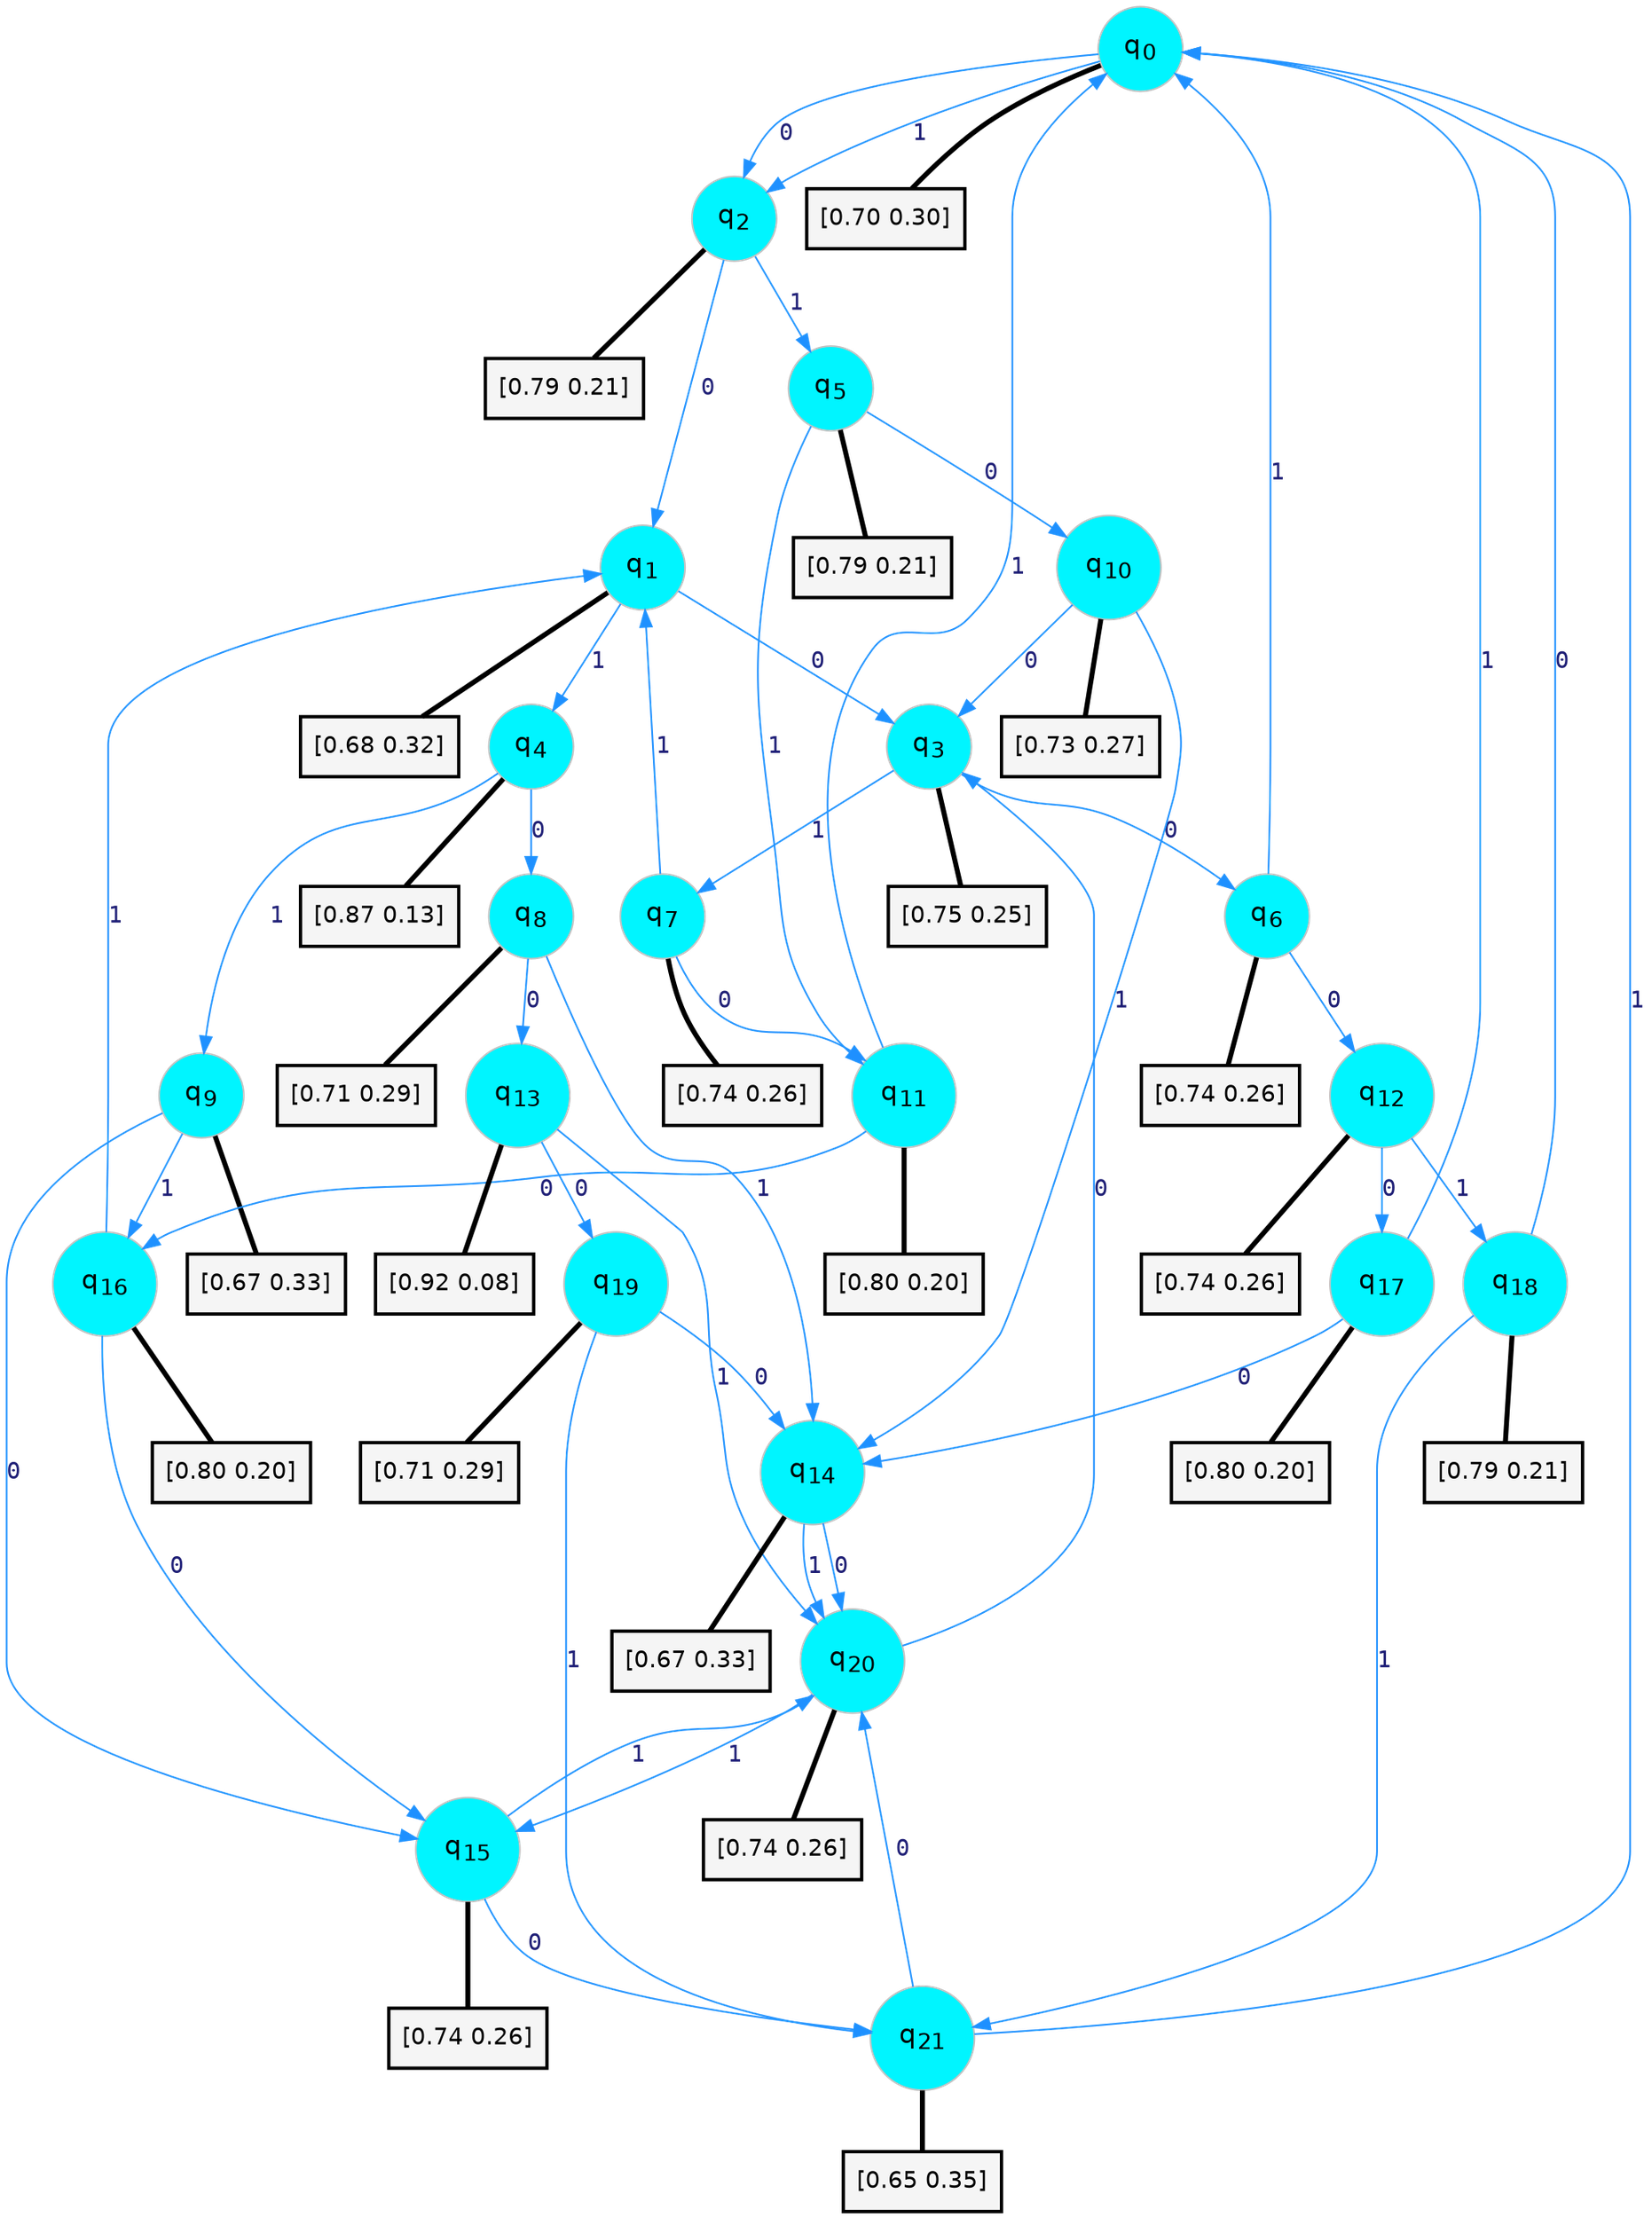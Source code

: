 digraph G {
graph [
bgcolor=transparent, dpi=300, rankdir=TD, size="40,25"];
node [
color=gray, fillcolor=turquoise1, fontcolor=black, fontname=Helvetica, fontsize=16, fontweight=bold, shape=circle, style=filled];
edge [
arrowsize=1, color=dodgerblue1, fontcolor=midnightblue, fontname=courier, fontweight=bold, penwidth=1, style=solid, weight=20];
0[label=<q<SUB>0</SUB>>];
1[label=<q<SUB>1</SUB>>];
2[label=<q<SUB>2</SUB>>];
3[label=<q<SUB>3</SUB>>];
4[label=<q<SUB>4</SUB>>];
5[label=<q<SUB>5</SUB>>];
6[label=<q<SUB>6</SUB>>];
7[label=<q<SUB>7</SUB>>];
8[label=<q<SUB>8</SUB>>];
9[label=<q<SUB>9</SUB>>];
10[label=<q<SUB>10</SUB>>];
11[label=<q<SUB>11</SUB>>];
12[label=<q<SUB>12</SUB>>];
13[label=<q<SUB>13</SUB>>];
14[label=<q<SUB>14</SUB>>];
15[label=<q<SUB>15</SUB>>];
16[label=<q<SUB>16</SUB>>];
17[label=<q<SUB>17</SUB>>];
18[label=<q<SUB>18</SUB>>];
19[label=<q<SUB>19</SUB>>];
20[label=<q<SUB>20</SUB>>];
21[label=<q<SUB>21</SUB>>];
22[label="[0.70 0.30]", shape=box,fontcolor=black, fontname=Helvetica, fontsize=14, penwidth=2, fillcolor=whitesmoke,color=black];
23[label="[0.68 0.32]", shape=box,fontcolor=black, fontname=Helvetica, fontsize=14, penwidth=2, fillcolor=whitesmoke,color=black];
24[label="[0.79 0.21]", shape=box,fontcolor=black, fontname=Helvetica, fontsize=14, penwidth=2, fillcolor=whitesmoke,color=black];
25[label="[0.75 0.25]", shape=box,fontcolor=black, fontname=Helvetica, fontsize=14, penwidth=2, fillcolor=whitesmoke,color=black];
26[label="[0.87 0.13]", shape=box,fontcolor=black, fontname=Helvetica, fontsize=14, penwidth=2, fillcolor=whitesmoke,color=black];
27[label="[0.79 0.21]", shape=box,fontcolor=black, fontname=Helvetica, fontsize=14, penwidth=2, fillcolor=whitesmoke,color=black];
28[label="[0.74 0.26]", shape=box,fontcolor=black, fontname=Helvetica, fontsize=14, penwidth=2, fillcolor=whitesmoke,color=black];
29[label="[0.74 0.26]", shape=box,fontcolor=black, fontname=Helvetica, fontsize=14, penwidth=2, fillcolor=whitesmoke,color=black];
30[label="[0.71 0.29]", shape=box,fontcolor=black, fontname=Helvetica, fontsize=14, penwidth=2, fillcolor=whitesmoke,color=black];
31[label="[0.67 0.33]", shape=box,fontcolor=black, fontname=Helvetica, fontsize=14, penwidth=2, fillcolor=whitesmoke,color=black];
32[label="[0.73 0.27]", shape=box,fontcolor=black, fontname=Helvetica, fontsize=14, penwidth=2, fillcolor=whitesmoke,color=black];
33[label="[0.80 0.20]", shape=box,fontcolor=black, fontname=Helvetica, fontsize=14, penwidth=2, fillcolor=whitesmoke,color=black];
34[label="[0.74 0.26]", shape=box,fontcolor=black, fontname=Helvetica, fontsize=14, penwidth=2, fillcolor=whitesmoke,color=black];
35[label="[0.92 0.08]", shape=box,fontcolor=black, fontname=Helvetica, fontsize=14, penwidth=2, fillcolor=whitesmoke,color=black];
36[label="[0.67 0.33]", shape=box,fontcolor=black, fontname=Helvetica, fontsize=14, penwidth=2, fillcolor=whitesmoke,color=black];
37[label="[0.74 0.26]", shape=box,fontcolor=black, fontname=Helvetica, fontsize=14, penwidth=2, fillcolor=whitesmoke,color=black];
38[label="[0.80 0.20]", shape=box,fontcolor=black, fontname=Helvetica, fontsize=14, penwidth=2, fillcolor=whitesmoke,color=black];
39[label="[0.80 0.20]", shape=box,fontcolor=black, fontname=Helvetica, fontsize=14, penwidth=2, fillcolor=whitesmoke,color=black];
40[label="[0.79 0.21]", shape=box,fontcolor=black, fontname=Helvetica, fontsize=14, penwidth=2, fillcolor=whitesmoke,color=black];
41[label="[0.71 0.29]", shape=box,fontcolor=black, fontname=Helvetica, fontsize=14, penwidth=2, fillcolor=whitesmoke,color=black];
42[label="[0.74 0.26]", shape=box,fontcolor=black, fontname=Helvetica, fontsize=14, penwidth=2, fillcolor=whitesmoke,color=black];
43[label="[0.65 0.35]", shape=box,fontcolor=black, fontname=Helvetica, fontsize=14, penwidth=2, fillcolor=whitesmoke,color=black];
0->2 [label=0];
0->2 [label=1];
0->22 [arrowhead=none, penwidth=3,color=black];
1->3 [label=0];
1->4 [label=1];
1->23 [arrowhead=none, penwidth=3,color=black];
2->1 [label=0];
2->5 [label=1];
2->24 [arrowhead=none, penwidth=3,color=black];
3->6 [label=0];
3->7 [label=1];
3->25 [arrowhead=none, penwidth=3,color=black];
4->8 [label=0];
4->9 [label=1];
4->26 [arrowhead=none, penwidth=3,color=black];
5->10 [label=0];
5->11 [label=1];
5->27 [arrowhead=none, penwidth=3,color=black];
6->12 [label=0];
6->0 [label=1];
6->28 [arrowhead=none, penwidth=3,color=black];
7->11 [label=0];
7->1 [label=1];
7->29 [arrowhead=none, penwidth=3,color=black];
8->13 [label=0];
8->14 [label=1];
8->30 [arrowhead=none, penwidth=3,color=black];
9->15 [label=0];
9->16 [label=1];
9->31 [arrowhead=none, penwidth=3,color=black];
10->3 [label=0];
10->14 [label=1];
10->32 [arrowhead=none, penwidth=3,color=black];
11->16 [label=0];
11->0 [label=1];
11->33 [arrowhead=none, penwidth=3,color=black];
12->17 [label=0];
12->18 [label=1];
12->34 [arrowhead=none, penwidth=3,color=black];
13->19 [label=0];
13->20 [label=1];
13->35 [arrowhead=none, penwidth=3,color=black];
14->20 [label=0];
14->20 [label=1];
14->36 [arrowhead=none, penwidth=3,color=black];
15->21 [label=0];
15->20 [label=1];
15->37 [arrowhead=none, penwidth=3,color=black];
16->15 [label=0];
16->1 [label=1];
16->38 [arrowhead=none, penwidth=3,color=black];
17->14 [label=0];
17->0 [label=1];
17->39 [arrowhead=none, penwidth=3,color=black];
18->0 [label=0];
18->21 [label=1];
18->40 [arrowhead=none, penwidth=3,color=black];
19->14 [label=0];
19->21 [label=1];
19->41 [arrowhead=none, penwidth=3,color=black];
20->3 [label=0];
20->15 [label=1];
20->42 [arrowhead=none, penwidth=3,color=black];
21->20 [label=0];
21->0 [label=1];
21->43 [arrowhead=none, penwidth=3,color=black];
}
